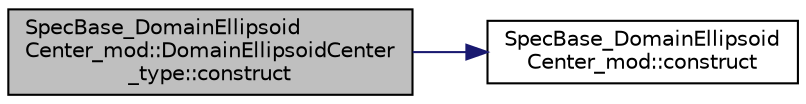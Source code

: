 digraph "SpecBase_DomainEllipsoidCenter_mod::DomainEllipsoidCenter_type::construct"
{
 // LATEX_PDF_SIZE
  edge [fontname="Helvetica",fontsize="10",labelfontname="Helvetica",labelfontsize="10"];
  node [fontname="Helvetica",fontsize="10",shape=record];
  rankdir="LR";
  Node1 [label="SpecBase_DomainEllipsoid\lCenter_mod::DomainEllipsoidCenter\l_type::construct",height=0.2,width=0.4,color="black", fillcolor="grey75", style="filled", fontcolor="black",tooltip=" "];
  Node1 -> Node2 [color="midnightblue",fontsize="10",style="solid",fontname="Helvetica"];
  Node2 [label="SpecBase_DomainEllipsoid\lCenter_mod::construct",height=0.2,width=0.4,color="black", fillcolor="white", style="filled",URL="$namespaceSpecBase__DomainEllipsoidCenter__mod.html#ad03ddae649c724845c7b08b8f8b050e9",tooltip=" "];
}
